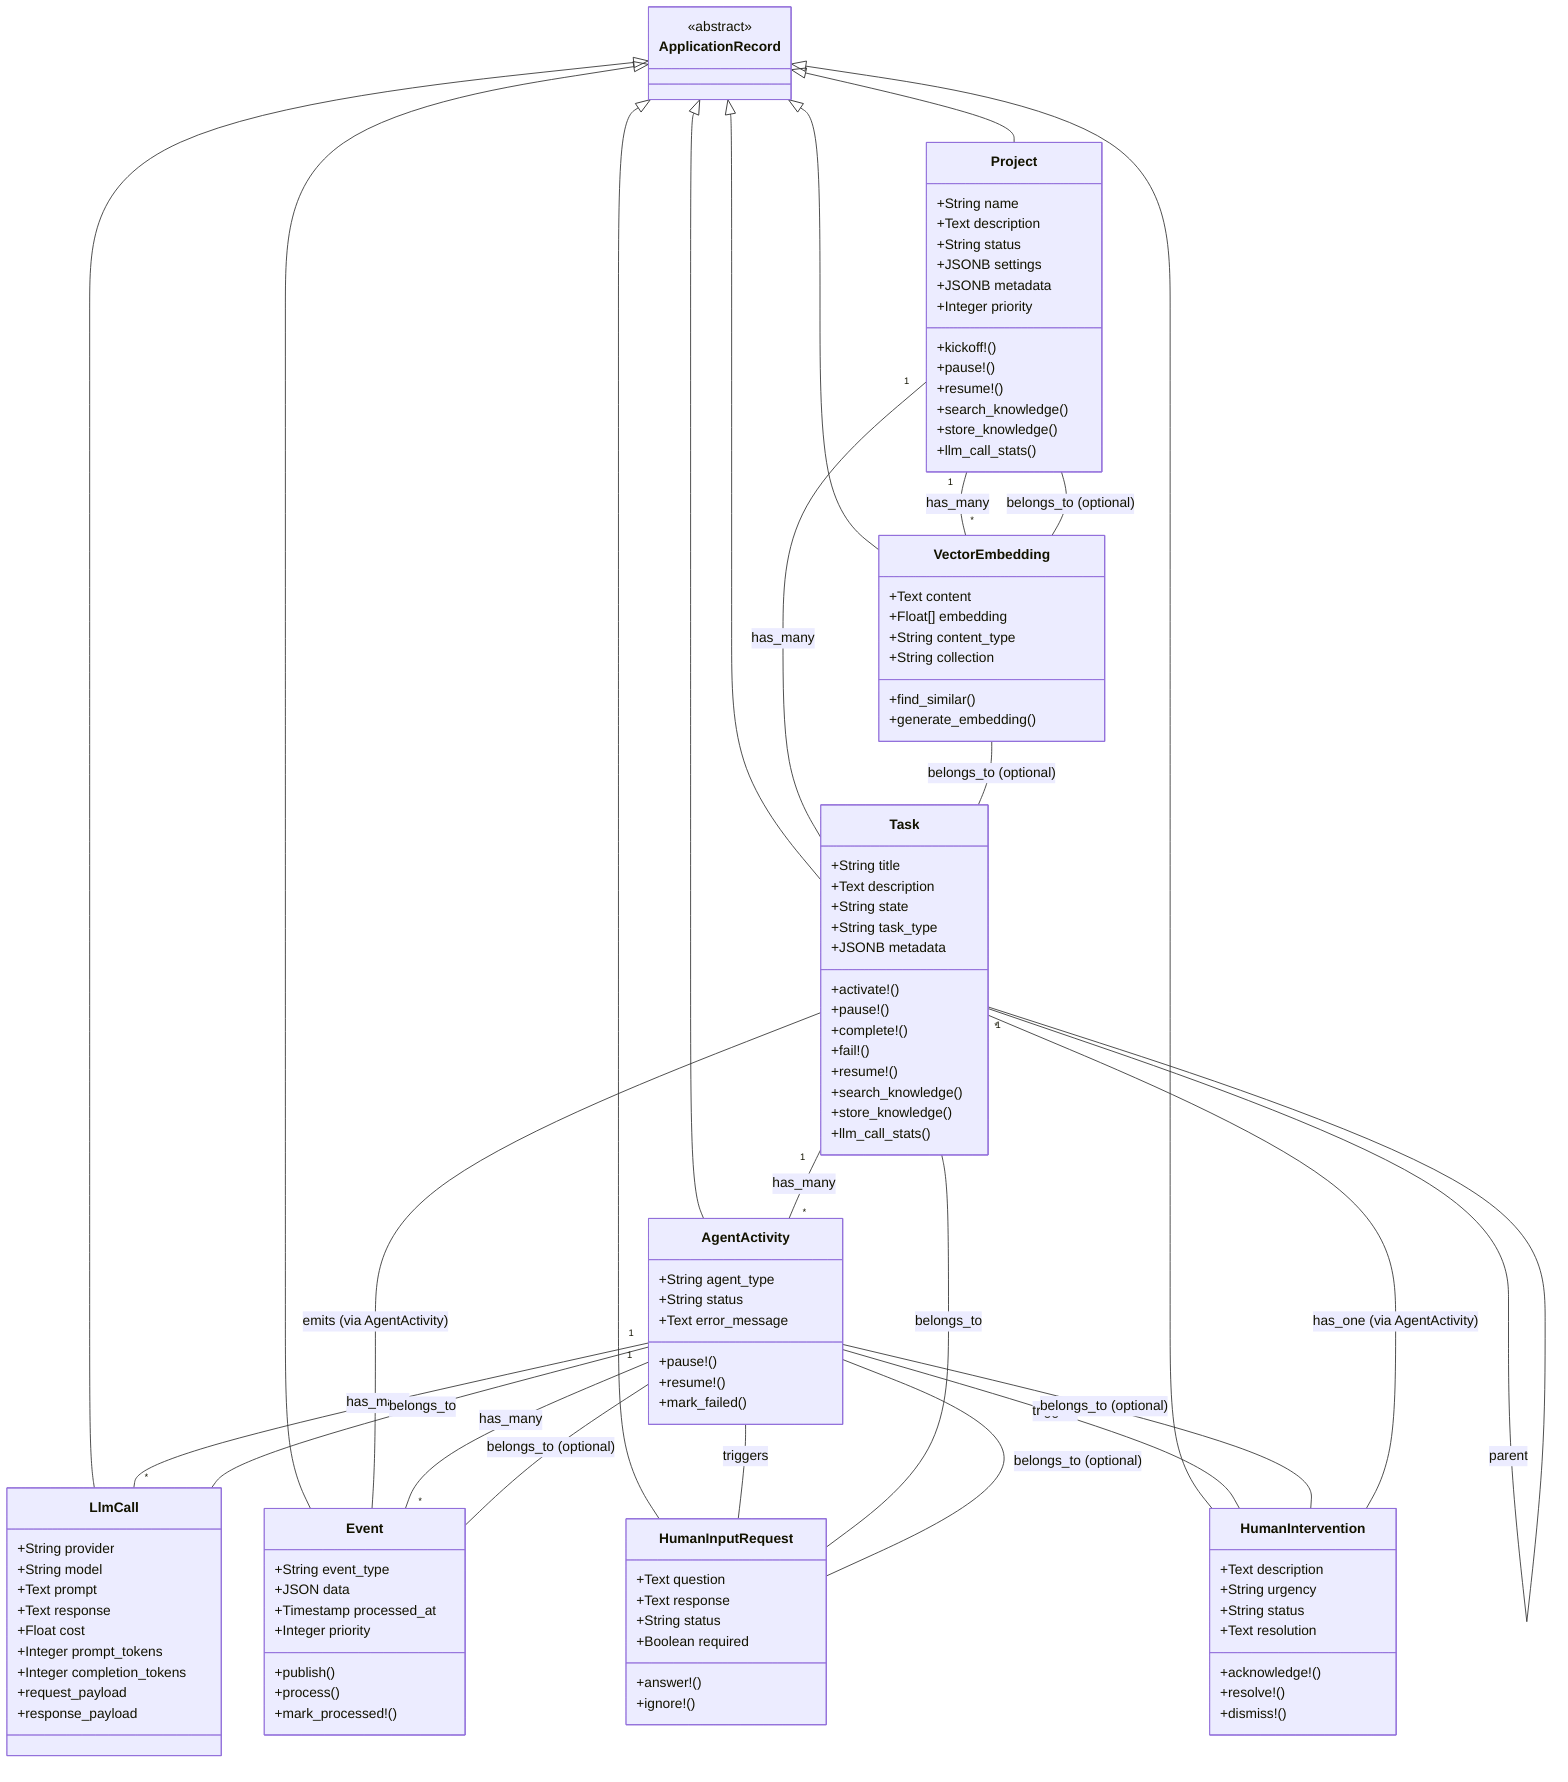 classDiagram
  ApplicationRecord <|-- Project
  ApplicationRecord <|-- Task
  ApplicationRecord <|-- AgentActivity
  ApplicationRecord <|-- HumanInputRequest
  ApplicationRecord <|-- HumanIntervention
  ApplicationRecord <|-- LlmCall
  ApplicationRecord <|-- VectorEmbedding
  ApplicationRecord <|-- Event

  Project "1" -- "*" Task : has_many
  Project "1" -- "*" VectorEmbedding : has_many

  Task "1" -- "*" AgentActivity : has_many
  Task "1" -- "*" Task : parent
  Task -- Event : emits (via AgentActivity)

  AgentActivity "1" -- "*" LlmCall : has_many
  AgentActivity "1" -- "*" Event : has_many
  AgentActivity -- HumanInputRequest : triggers
  AgentActivity -- HumanIntervention : triggers

  HumanInputRequest -- Task : belongs_to
  HumanInputRequest -- AgentActivity : belongs_to (optional)

  HumanIntervention -- AgentActivity : belongs_to (optional)
  HumanIntervention -- Task : has_one (via AgentActivity)

  LlmCall -- AgentActivity : belongs_to

  VectorEmbedding -- Task : belongs_to (optional)
  VectorEmbedding -- Project : belongs_to (optional)

  Event -- AgentActivity : belongs_to (optional)

  class ApplicationRecord {
    <<abstract>>
  }

  class Project {
    +String name
    +Text description
    +String status
    +JSONB settings
    +JSONB metadata
    +Integer priority
    +kickoff!()
    +pause!()
    +resume!()
    +search_knowledge()
    +store_knowledge()
    +llm_call_stats()
  }

  class Task {
    +String title
    +Text description
    +String state
    +String task_type
    +JSONB metadata
    +activate!()
    +pause!()
    +complete!()
    +fail!()
    +resume!()
    +search_knowledge()
    +store_knowledge()
    +llm_call_stats()
  }

  class AgentActivity {
    +String agent_type
    +String status
    +Text error_message
    +pause!()
    +resume!()
    +mark_failed()
  }

  class HumanInputRequest {
    +Text question
    +Text response
    +String status
    +Boolean required
    +answer!()
    +ignore!()
  }

  class HumanIntervention {
    +Text description
    +String urgency
    +String status
    +Text resolution
    +acknowledge!()
    +resolve!()
    +dismiss!()
  }

  class LlmCall {
    +String provider
    +String model
    +Text prompt
    +Text response
    +Float cost
    +Integer prompt_tokens
    +Integer completion_tokens
    +request_payload
    +response_payload
  }

  class VectorEmbedding {
    +Text content
    +Float[] embedding
    +String content_type
    +String collection
    +find_similar()
    +generate_embedding()
  }

  class Event {
    +String event_type
    +JSON data
    +Timestamp processed_at
    +Integer priority
    +publish()
    +process()
    +mark_processed!()
  }